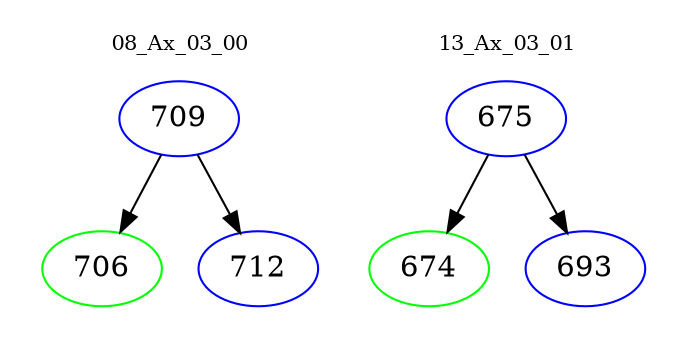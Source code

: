digraph{
subgraph cluster_0 {
color = white
label = "08_Ax_03_00";
fontsize=10;
T0_709 [label="709", color="blue"]
T0_709 -> T0_706 [color="black"]
T0_706 [label="706", color="green"]
T0_709 -> T0_712 [color="black"]
T0_712 [label="712", color="blue"]
}
subgraph cluster_1 {
color = white
label = "13_Ax_03_01";
fontsize=10;
T1_675 [label="675", color="blue"]
T1_675 -> T1_674 [color="black"]
T1_674 [label="674", color="green"]
T1_675 -> T1_693 [color="black"]
T1_693 [label="693", color="blue"]
}
}
